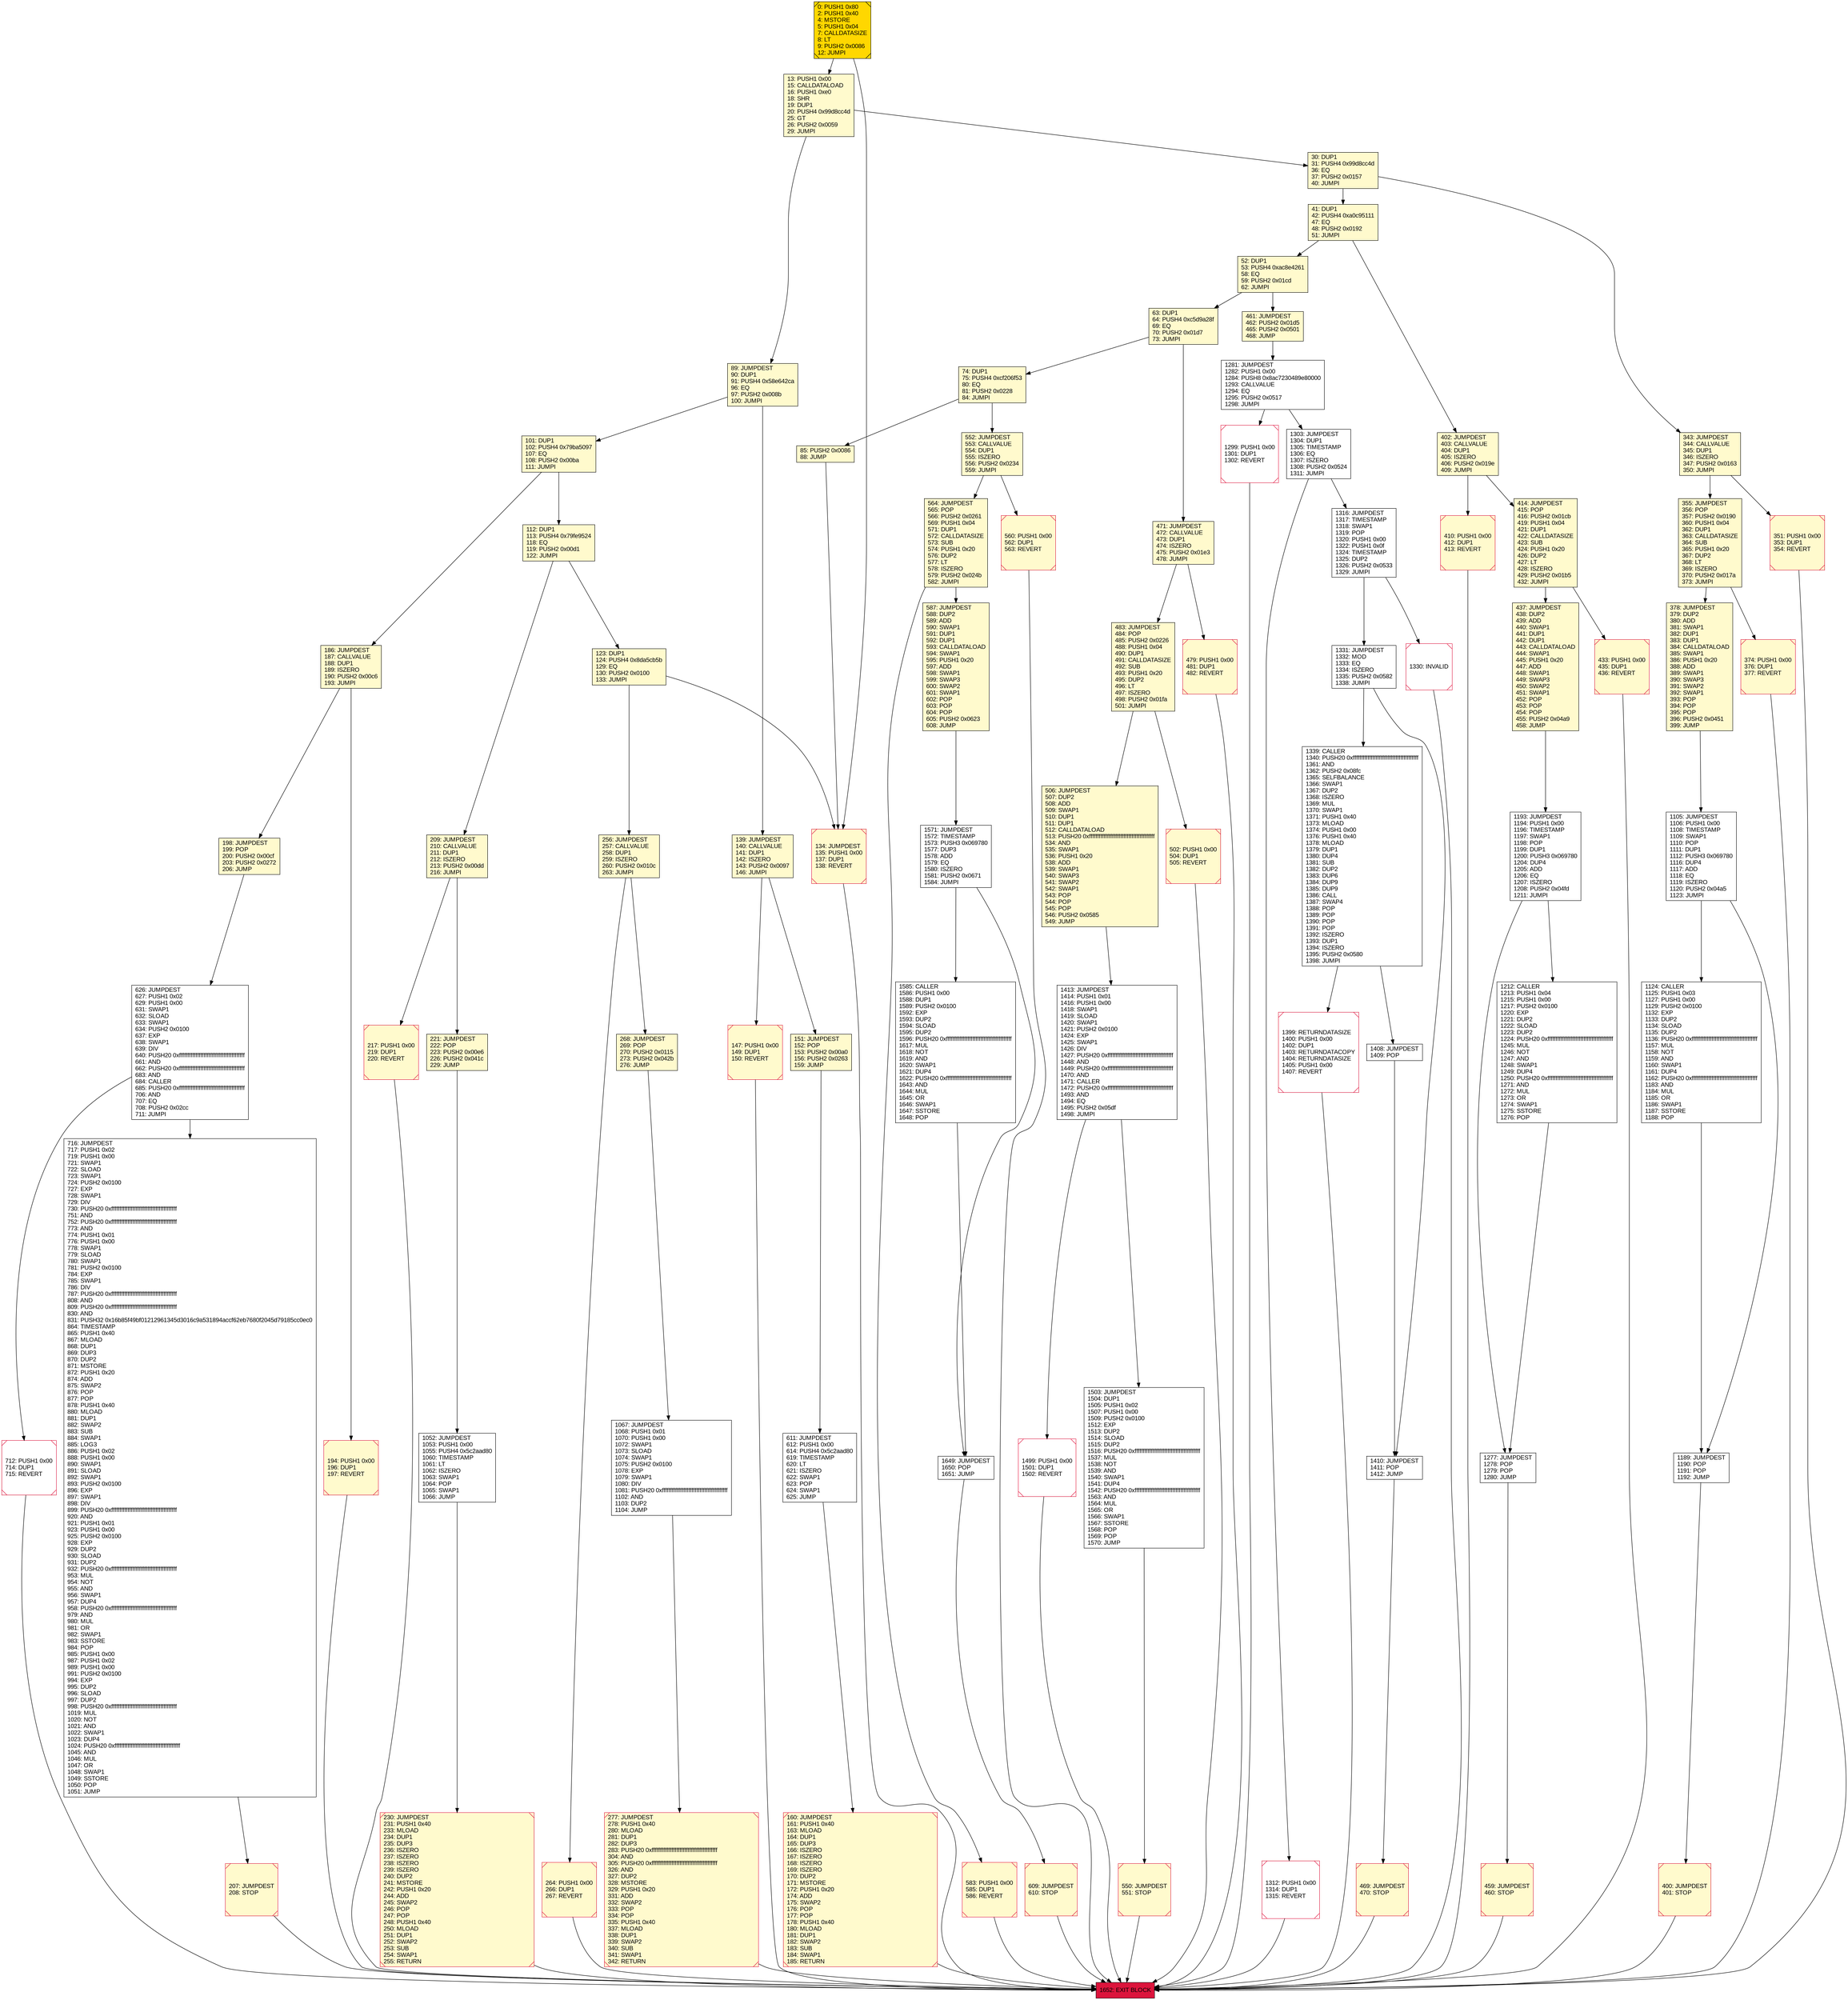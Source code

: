 digraph G {
bgcolor=transparent rankdir=UD;
node [shape=box style=filled color=black fillcolor=white fontname=arial fontcolor=black];
13 [label="13: PUSH1 0x00\l15: CALLDATALOAD\l16: PUSH1 0xe0\l18: SHR\l19: DUP1\l20: PUSH4 0x99d8cc4d\l25: GT\l26: PUSH2 0x0059\l29: JUMPI\l" fillcolor=lemonchiffon ];
1312 [label="1312: PUSH1 0x00\l1314: DUP1\l1315: REVERT\l" shape=Msquare color=crimson ];
134 [label="134: JUMPDEST\l135: PUSH1 0x00\l137: DUP1\l138: REVERT\l" fillcolor=lemonchiffon shape=Msquare color=crimson ];
400 [label="400: JUMPDEST\l401: STOP\l" fillcolor=lemonchiffon shape=Msquare color=crimson ];
1124 [label="1124: CALLER\l1125: PUSH1 0x03\l1127: PUSH1 0x00\l1129: PUSH2 0x0100\l1132: EXP\l1133: DUP2\l1134: SLOAD\l1135: DUP2\l1136: PUSH20 0xffffffffffffffffffffffffffffffffffffffff\l1157: MUL\l1158: NOT\l1159: AND\l1160: SWAP1\l1161: DUP4\l1162: PUSH20 0xffffffffffffffffffffffffffffffffffffffff\l1183: AND\l1184: MUL\l1185: OR\l1186: SWAP1\l1187: SSTORE\l1188: POP\l" ];
461 [label="461: JUMPDEST\l462: PUSH2 0x01d5\l465: PUSH2 0x0501\l468: JUMP\l" fillcolor=lemonchiffon ];
1052 [label="1052: JUMPDEST\l1053: PUSH1 0x00\l1055: PUSH4 0x5c2aad80\l1060: TIMESTAMP\l1061: LT\l1062: ISZERO\l1063: SWAP1\l1064: POP\l1065: SWAP1\l1066: JUMP\l" ];
1571 [label="1571: JUMPDEST\l1572: TIMESTAMP\l1573: PUSH3 0x069780\l1577: DUP3\l1578: ADD\l1579: EQ\l1580: ISZERO\l1581: PUSH2 0x0671\l1584: JUMPI\l" ];
1330 [label="1330: INVALID\l" shape=Msquare color=crimson ];
437 [label="437: JUMPDEST\l438: DUP2\l439: ADD\l440: SWAP1\l441: DUP1\l442: DUP1\l443: CALLDATALOAD\l444: SWAP1\l445: PUSH1 0x20\l447: ADD\l448: SWAP1\l449: SWAP3\l450: SWAP2\l451: SWAP1\l452: POP\l453: POP\l454: POP\l455: PUSH2 0x04a9\l458: JUMP\l" fillcolor=lemonchiffon ];
433 [label="433: PUSH1 0x00\l435: DUP1\l436: REVERT\l" fillcolor=lemonchiffon shape=Msquare color=crimson ];
471 [label="471: JUMPDEST\l472: CALLVALUE\l473: DUP1\l474: ISZERO\l475: PUSH2 0x01e3\l478: JUMPI\l" fillcolor=lemonchiffon ];
560 [label="560: PUSH1 0x00\l562: DUP1\l563: REVERT\l" fillcolor=lemonchiffon shape=Msquare color=crimson ];
1331 [label="1331: JUMPDEST\l1332: MOD\l1333: EQ\l1334: ISZERO\l1335: PUSH2 0x0582\l1338: JUMPI\l" ];
1503 [label="1503: JUMPDEST\l1504: DUP1\l1505: PUSH1 0x02\l1507: PUSH1 0x00\l1509: PUSH2 0x0100\l1512: EXP\l1513: DUP2\l1514: SLOAD\l1515: DUP2\l1516: PUSH20 0xffffffffffffffffffffffffffffffffffffffff\l1537: MUL\l1538: NOT\l1539: AND\l1540: SWAP1\l1541: DUP4\l1542: PUSH20 0xffffffffffffffffffffffffffffffffffffffff\l1563: AND\l1564: MUL\l1565: OR\l1566: SWAP1\l1567: SSTORE\l1568: POP\l1569: POP\l1570: JUMP\l" ];
160 [label="160: JUMPDEST\l161: PUSH1 0x40\l163: MLOAD\l164: DUP1\l165: DUP3\l166: ISZERO\l167: ISZERO\l168: ISZERO\l169: ISZERO\l170: DUP2\l171: MSTORE\l172: PUSH1 0x20\l174: ADD\l175: SWAP2\l176: POP\l177: POP\l178: PUSH1 0x40\l180: MLOAD\l181: DUP1\l182: SWAP2\l183: SUB\l184: SWAP1\l185: RETURN\l" fillcolor=lemonchiffon shape=Msquare color=crimson ];
30 [label="30: DUP1\l31: PUSH4 0x99d8cc4d\l36: EQ\l37: PUSH2 0x0157\l40: JUMPI\l" fillcolor=lemonchiffon ];
256 [label="256: JUMPDEST\l257: CALLVALUE\l258: DUP1\l259: ISZERO\l260: PUSH2 0x010c\l263: JUMPI\l" fillcolor=lemonchiffon ];
198 [label="198: JUMPDEST\l199: POP\l200: PUSH2 0x00cf\l203: PUSH2 0x0272\l206: JUMP\l" fillcolor=lemonchiffon ];
552 [label="552: JUMPDEST\l553: CALLVALUE\l554: DUP1\l555: ISZERO\l556: PUSH2 0x0234\l559: JUMPI\l" fillcolor=lemonchiffon ];
1410 [label="1410: JUMPDEST\l1411: POP\l1412: JUMP\l" ];
264 [label="264: PUSH1 0x00\l266: DUP1\l267: REVERT\l" fillcolor=lemonchiffon shape=Msquare color=crimson ];
1303 [label="1303: JUMPDEST\l1304: DUP1\l1305: TIMESTAMP\l1306: EQ\l1307: ISZERO\l1308: PUSH2 0x0524\l1311: JUMPI\l" ];
41 [label="41: DUP1\l42: PUSH4 0xa0c95111\l47: EQ\l48: PUSH2 0x0192\l51: JUMPI\l" fillcolor=lemonchiffon ];
1408 [label="1408: JUMPDEST\l1409: POP\l" ];
147 [label="147: PUSH1 0x00\l149: DUP1\l150: REVERT\l" fillcolor=lemonchiffon shape=Msquare color=crimson ];
550 [label="550: JUMPDEST\l551: STOP\l" fillcolor=lemonchiffon shape=Msquare color=crimson ];
1299 [label="1299: PUSH1 0x00\l1301: DUP1\l1302: REVERT\l" shape=Msquare color=crimson ];
209 [label="209: JUMPDEST\l210: CALLVALUE\l211: DUP1\l212: ISZERO\l213: PUSH2 0x00dd\l216: JUMPI\l" fillcolor=lemonchiffon ];
1277 [label="1277: JUMPDEST\l1278: POP\l1279: POP\l1280: JUMP\l" ];
112 [label="112: DUP1\l113: PUSH4 0x79fe9524\l118: EQ\l119: PUSH2 0x00d1\l122: JUMPI\l" fillcolor=lemonchiffon ];
1067 [label="1067: JUMPDEST\l1068: PUSH1 0x01\l1070: PUSH1 0x00\l1072: SWAP1\l1073: SLOAD\l1074: SWAP1\l1075: PUSH2 0x0100\l1078: EXP\l1079: SWAP1\l1080: DIV\l1081: PUSH20 0xffffffffffffffffffffffffffffffffffffffff\l1102: AND\l1103: DUP2\l1104: JUMP\l" ];
506 [label="506: JUMPDEST\l507: DUP2\l508: ADD\l509: SWAP1\l510: DUP1\l511: DUP1\l512: CALLDATALOAD\l513: PUSH20 0xffffffffffffffffffffffffffffffffffffffff\l534: AND\l535: SWAP1\l536: PUSH1 0x20\l538: ADD\l539: SWAP1\l540: SWAP3\l541: SWAP2\l542: SWAP1\l543: POP\l544: POP\l545: POP\l546: PUSH2 0x0585\l549: JUMP\l" fillcolor=lemonchiffon ];
410 [label="410: PUSH1 0x00\l412: DUP1\l413: REVERT\l" fillcolor=lemonchiffon shape=Msquare color=crimson ];
74 [label="74: DUP1\l75: PUSH4 0xcf206f53\l80: EQ\l81: PUSH2 0x0228\l84: JUMPI\l" fillcolor=lemonchiffon ];
1585 [label="1585: CALLER\l1586: PUSH1 0x00\l1588: DUP1\l1589: PUSH2 0x0100\l1592: EXP\l1593: DUP2\l1594: SLOAD\l1595: DUP2\l1596: PUSH20 0xffffffffffffffffffffffffffffffffffffffff\l1617: MUL\l1618: NOT\l1619: AND\l1620: SWAP1\l1621: DUP4\l1622: PUSH20 0xffffffffffffffffffffffffffffffffffffffff\l1643: AND\l1644: MUL\l1645: OR\l1646: SWAP1\l1647: SSTORE\l1648: POP\l" ];
101 [label="101: DUP1\l102: PUSH4 0x79ba5097\l107: EQ\l108: PUSH2 0x00ba\l111: JUMPI\l" fillcolor=lemonchiffon ];
626 [label="626: JUMPDEST\l627: PUSH1 0x02\l629: PUSH1 0x00\l631: SWAP1\l632: SLOAD\l633: SWAP1\l634: PUSH2 0x0100\l637: EXP\l638: SWAP1\l639: DIV\l640: PUSH20 0xffffffffffffffffffffffffffffffffffffffff\l661: AND\l662: PUSH20 0xffffffffffffffffffffffffffffffffffffffff\l683: AND\l684: CALLER\l685: PUSH20 0xffffffffffffffffffffffffffffffffffffffff\l706: AND\l707: EQ\l708: PUSH2 0x02cc\l711: JUMPI\l" ];
1281 [label="1281: JUMPDEST\l1282: PUSH1 0x00\l1284: PUSH8 0x8ac7230489e80000\l1293: CALLVALUE\l1294: EQ\l1295: PUSH2 0x0517\l1298: JUMPI\l" ];
469 [label="469: JUMPDEST\l470: STOP\l" fillcolor=lemonchiffon shape=Msquare color=crimson ];
277 [label="277: JUMPDEST\l278: PUSH1 0x40\l280: MLOAD\l281: DUP1\l282: DUP3\l283: PUSH20 0xffffffffffffffffffffffffffffffffffffffff\l304: AND\l305: PUSH20 0xffffffffffffffffffffffffffffffffffffffff\l326: AND\l327: DUP2\l328: MSTORE\l329: PUSH1 0x20\l331: ADD\l332: SWAP2\l333: POP\l334: POP\l335: PUSH1 0x40\l337: MLOAD\l338: DUP1\l339: SWAP2\l340: SUB\l341: SWAP1\l342: RETURN\l" fillcolor=lemonchiffon shape=Msquare color=crimson ];
343 [label="343: JUMPDEST\l344: CALLVALUE\l345: DUP1\l346: ISZERO\l347: PUSH2 0x0163\l350: JUMPI\l" fillcolor=lemonchiffon ];
63 [label="63: DUP1\l64: PUSH4 0xc5d9a28f\l69: EQ\l70: PUSH2 0x01d7\l73: JUMPI\l" fillcolor=lemonchiffon ];
378 [label="378: JUMPDEST\l379: DUP2\l380: ADD\l381: SWAP1\l382: DUP1\l383: DUP1\l384: CALLDATALOAD\l385: SWAP1\l386: PUSH1 0x20\l388: ADD\l389: SWAP1\l390: SWAP3\l391: SWAP2\l392: SWAP1\l393: POP\l394: POP\l395: POP\l396: PUSH2 0x0451\l399: JUMP\l" fillcolor=lemonchiffon ];
1413 [label="1413: JUMPDEST\l1414: PUSH1 0x01\l1416: PUSH1 0x00\l1418: SWAP1\l1419: SLOAD\l1420: SWAP1\l1421: PUSH2 0x0100\l1424: EXP\l1425: SWAP1\l1426: DIV\l1427: PUSH20 0xffffffffffffffffffffffffffffffffffffffff\l1448: AND\l1449: PUSH20 0xffffffffffffffffffffffffffffffffffffffff\l1470: AND\l1471: CALLER\l1472: PUSH20 0xffffffffffffffffffffffffffffffffffffffff\l1493: AND\l1494: EQ\l1495: PUSH2 0x05df\l1498: JUMPI\l" ];
564 [label="564: JUMPDEST\l565: POP\l566: PUSH2 0x0261\l569: PUSH1 0x04\l571: DUP1\l572: CALLDATASIZE\l573: SUB\l574: PUSH1 0x20\l576: DUP2\l577: LT\l578: ISZERO\l579: PUSH2 0x024b\l582: JUMPI\l" fillcolor=lemonchiffon ];
123 [label="123: DUP1\l124: PUSH4 0x8da5cb5b\l129: EQ\l130: PUSH2 0x0100\l133: JUMPI\l" fillcolor=lemonchiffon ];
52 [label="52: DUP1\l53: PUSH4 0xac8e4261\l58: EQ\l59: PUSH2 0x01cd\l62: JUMPI\l" fillcolor=lemonchiffon ];
1316 [label="1316: JUMPDEST\l1317: TIMESTAMP\l1318: SWAP1\l1319: POP\l1320: PUSH1 0x00\l1322: PUSH1 0x0f\l1324: TIMESTAMP\l1325: DUP2\l1326: PUSH2 0x0533\l1329: JUMPI\l" ];
1339 [label="1339: CALLER\l1340: PUSH20 0xffffffffffffffffffffffffffffffffffffffff\l1361: AND\l1362: PUSH2 0x08fc\l1365: SELFBALANCE\l1366: SWAP1\l1367: DUP2\l1368: ISZERO\l1369: MUL\l1370: SWAP1\l1371: PUSH1 0x40\l1373: MLOAD\l1374: PUSH1 0x00\l1376: PUSH1 0x40\l1378: MLOAD\l1379: DUP1\l1380: DUP4\l1381: SUB\l1382: DUP2\l1383: DUP6\l1384: DUP9\l1385: DUP9\l1386: CALL\l1387: SWAP4\l1388: POP\l1389: POP\l1390: POP\l1391: POP\l1392: ISZERO\l1393: DUP1\l1394: ISZERO\l1395: PUSH2 0x0580\l1398: JUMPI\l" ];
355 [label="355: JUMPDEST\l356: POP\l357: PUSH2 0x0190\l360: PUSH1 0x04\l362: DUP1\l363: CALLDATASIZE\l364: SUB\l365: PUSH1 0x20\l367: DUP2\l368: LT\l369: ISZERO\l370: PUSH2 0x017a\l373: JUMPI\l" fillcolor=lemonchiffon ];
1649 [label="1649: JUMPDEST\l1650: POP\l1651: JUMP\l" ];
374 [label="374: PUSH1 0x00\l376: DUP1\l377: REVERT\l" fillcolor=lemonchiffon shape=Msquare color=crimson ];
502 [label="502: PUSH1 0x00\l504: DUP1\l505: REVERT\l" fillcolor=lemonchiffon shape=Msquare color=crimson ];
483 [label="483: JUMPDEST\l484: POP\l485: PUSH2 0x0226\l488: PUSH1 0x04\l490: DUP1\l491: CALLDATASIZE\l492: SUB\l493: PUSH1 0x20\l495: DUP2\l496: LT\l497: ISZERO\l498: PUSH2 0x01fa\l501: JUMPI\l" fillcolor=lemonchiffon ];
0 [label="0: PUSH1 0x80\l2: PUSH1 0x40\l4: MSTORE\l5: PUSH1 0x04\l7: CALLDATASIZE\l8: LT\l9: PUSH2 0x0086\l12: JUMPI\l" fillcolor=lemonchiffon shape=Msquare fillcolor=gold ];
402 [label="402: JUMPDEST\l403: CALLVALUE\l404: DUP1\l405: ISZERO\l406: PUSH2 0x019e\l409: JUMPI\l" fillcolor=lemonchiffon ];
230 [label="230: JUMPDEST\l231: PUSH1 0x40\l233: MLOAD\l234: DUP1\l235: DUP3\l236: ISZERO\l237: ISZERO\l238: ISZERO\l239: ISZERO\l240: DUP2\l241: MSTORE\l242: PUSH1 0x20\l244: ADD\l245: SWAP2\l246: POP\l247: POP\l248: PUSH1 0x40\l250: MLOAD\l251: DUP1\l252: SWAP2\l253: SUB\l254: SWAP1\l255: RETURN\l" fillcolor=lemonchiffon shape=Msquare color=crimson ];
207 [label="207: JUMPDEST\l208: STOP\l" fillcolor=lemonchiffon shape=Msquare color=crimson ];
414 [label="414: JUMPDEST\l415: POP\l416: PUSH2 0x01cb\l419: PUSH1 0x04\l421: DUP1\l422: CALLDATASIZE\l423: SUB\l424: PUSH1 0x20\l426: DUP2\l427: LT\l428: ISZERO\l429: PUSH2 0x01b5\l432: JUMPI\l" fillcolor=lemonchiffon ];
459 [label="459: JUMPDEST\l460: STOP\l" fillcolor=lemonchiffon shape=Msquare color=crimson ];
151 [label="151: JUMPDEST\l152: POP\l153: PUSH2 0x00a0\l156: PUSH2 0x0263\l159: JUMP\l" fillcolor=lemonchiffon ];
186 [label="186: JUMPDEST\l187: CALLVALUE\l188: DUP1\l189: ISZERO\l190: PUSH2 0x00c6\l193: JUMPI\l" fillcolor=lemonchiffon ];
587 [label="587: JUMPDEST\l588: DUP2\l589: ADD\l590: SWAP1\l591: DUP1\l592: DUP1\l593: CALLDATALOAD\l594: SWAP1\l595: PUSH1 0x20\l597: ADD\l598: SWAP1\l599: SWAP3\l600: SWAP2\l601: SWAP1\l602: POP\l603: POP\l604: POP\l605: PUSH2 0x0623\l608: JUMP\l" fillcolor=lemonchiffon ];
139 [label="139: JUMPDEST\l140: CALLVALUE\l141: DUP1\l142: ISZERO\l143: PUSH2 0x0097\l146: JUMPI\l" fillcolor=lemonchiffon ];
194 [label="194: PUSH1 0x00\l196: DUP1\l197: REVERT\l" fillcolor=lemonchiffon shape=Msquare color=crimson ];
583 [label="583: PUSH1 0x00\l585: DUP1\l586: REVERT\l" fillcolor=lemonchiffon shape=Msquare color=crimson ];
712 [label="712: PUSH1 0x00\l714: DUP1\l715: REVERT\l" shape=Msquare color=crimson ];
1399 [label="1399: RETURNDATASIZE\l1400: PUSH1 0x00\l1402: DUP1\l1403: RETURNDATACOPY\l1404: RETURNDATASIZE\l1405: PUSH1 0x00\l1407: REVERT\l" shape=Msquare color=crimson ];
221 [label="221: JUMPDEST\l222: POP\l223: PUSH2 0x00e6\l226: PUSH2 0x041c\l229: JUMP\l" fillcolor=lemonchiffon ];
1189 [label="1189: JUMPDEST\l1190: POP\l1191: POP\l1192: JUMP\l" ];
1212 [label="1212: CALLER\l1213: PUSH1 0x04\l1215: PUSH1 0x00\l1217: PUSH2 0x0100\l1220: EXP\l1221: DUP2\l1222: SLOAD\l1223: DUP2\l1224: PUSH20 0xffffffffffffffffffffffffffffffffffffffff\l1245: MUL\l1246: NOT\l1247: AND\l1248: SWAP1\l1249: DUP4\l1250: PUSH20 0xffffffffffffffffffffffffffffffffffffffff\l1271: AND\l1272: MUL\l1273: OR\l1274: SWAP1\l1275: SSTORE\l1276: POP\l" ];
716 [label="716: JUMPDEST\l717: PUSH1 0x02\l719: PUSH1 0x00\l721: SWAP1\l722: SLOAD\l723: SWAP1\l724: PUSH2 0x0100\l727: EXP\l728: SWAP1\l729: DIV\l730: PUSH20 0xffffffffffffffffffffffffffffffffffffffff\l751: AND\l752: PUSH20 0xffffffffffffffffffffffffffffffffffffffff\l773: AND\l774: PUSH1 0x01\l776: PUSH1 0x00\l778: SWAP1\l779: SLOAD\l780: SWAP1\l781: PUSH2 0x0100\l784: EXP\l785: SWAP1\l786: DIV\l787: PUSH20 0xffffffffffffffffffffffffffffffffffffffff\l808: AND\l809: PUSH20 0xffffffffffffffffffffffffffffffffffffffff\l830: AND\l831: PUSH32 0x16b85f49bf01212961345d3016c9a531894accf62eb7680f2045d79185cc0ec0\l864: TIMESTAMP\l865: PUSH1 0x40\l867: MLOAD\l868: DUP1\l869: DUP3\l870: DUP2\l871: MSTORE\l872: PUSH1 0x20\l874: ADD\l875: SWAP2\l876: POP\l877: POP\l878: PUSH1 0x40\l880: MLOAD\l881: DUP1\l882: SWAP2\l883: SUB\l884: SWAP1\l885: LOG3\l886: PUSH1 0x02\l888: PUSH1 0x00\l890: SWAP1\l891: SLOAD\l892: SWAP1\l893: PUSH2 0x0100\l896: EXP\l897: SWAP1\l898: DIV\l899: PUSH20 0xffffffffffffffffffffffffffffffffffffffff\l920: AND\l921: PUSH1 0x01\l923: PUSH1 0x00\l925: PUSH2 0x0100\l928: EXP\l929: DUP2\l930: SLOAD\l931: DUP2\l932: PUSH20 0xffffffffffffffffffffffffffffffffffffffff\l953: MUL\l954: NOT\l955: AND\l956: SWAP1\l957: DUP4\l958: PUSH20 0xffffffffffffffffffffffffffffffffffffffff\l979: AND\l980: MUL\l981: OR\l982: SWAP1\l983: SSTORE\l984: POP\l985: PUSH1 0x00\l987: PUSH1 0x02\l989: PUSH1 0x00\l991: PUSH2 0x0100\l994: EXP\l995: DUP2\l996: SLOAD\l997: DUP2\l998: PUSH20 0xffffffffffffffffffffffffffffffffffffffff\l1019: MUL\l1020: NOT\l1021: AND\l1022: SWAP1\l1023: DUP4\l1024: PUSH20 0xffffffffffffffffffffffffffffffffffffffff\l1045: AND\l1046: MUL\l1047: OR\l1048: SWAP1\l1049: SSTORE\l1050: POP\l1051: JUMP\l" ];
1652 [label="1652: EXIT BLOCK\l" fillcolor=crimson ];
611 [label="611: JUMPDEST\l612: PUSH1 0x00\l614: PUSH4 0x5c2aad80\l619: TIMESTAMP\l620: LT\l621: ISZERO\l622: SWAP1\l623: POP\l624: SWAP1\l625: JUMP\l" ];
1105 [label="1105: JUMPDEST\l1106: PUSH1 0x00\l1108: TIMESTAMP\l1109: SWAP1\l1110: POP\l1111: DUP1\l1112: PUSH3 0x069780\l1116: DUP4\l1117: ADD\l1118: EQ\l1119: ISZERO\l1120: PUSH2 0x04a5\l1123: JUMPI\l" ];
89 [label="89: JUMPDEST\l90: DUP1\l91: PUSH4 0x58e642ca\l96: EQ\l97: PUSH2 0x008b\l100: JUMPI\l" fillcolor=lemonchiffon ];
609 [label="609: JUMPDEST\l610: STOP\l" fillcolor=lemonchiffon shape=Msquare color=crimson ];
85 [label="85: PUSH2 0x0086\l88: JUMP\l" fillcolor=lemonchiffon ];
217 [label="217: PUSH1 0x00\l219: DUP1\l220: REVERT\l" fillcolor=lemonchiffon shape=Msquare color=crimson ];
1499 [label="1499: PUSH1 0x00\l1501: DUP1\l1502: REVERT\l" shape=Msquare color=crimson ];
1193 [label="1193: JUMPDEST\l1194: PUSH1 0x00\l1196: TIMESTAMP\l1197: SWAP1\l1198: POP\l1199: DUP1\l1200: PUSH3 0x069780\l1204: DUP4\l1205: ADD\l1206: EQ\l1207: ISZERO\l1208: PUSH2 0x04fd\l1211: JUMPI\l" ];
351 [label="351: PUSH1 0x00\l353: DUP1\l354: REVERT\l" fillcolor=lemonchiffon shape=Msquare color=crimson ];
479 [label="479: PUSH1 0x00\l481: DUP1\l482: REVERT\l" fillcolor=lemonchiffon shape=Msquare color=crimson ];
268 [label="268: JUMPDEST\l269: POP\l270: PUSH2 0x0115\l273: PUSH2 0x042b\l276: JUMP\l" fillcolor=lemonchiffon ];
186 -> 194;
355 -> 374;
52 -> 63;
402 -> 414;
479 -> 1652;
217 -> 1652;
1499 -> 1652;
151 -> 611;
1408 -> 1410;
194 -> 1652;
1399 -> 1652;
1105 -> 1189;
712 -> 1652;
13 -> 30;
502 -> 1652;
564 -> 587;
626 -> 712;
1503 -> 550;
716 -> 207;
459 -> 1652;
564 -> 583;
207 -> 1652;
626 -> 716;
277 -> 1652;
1413 -> 1499;
469 -> 1652;
1339 -> 1399;
1316 -> 1330;
1331 -> 1339;
147 -> 1652;
123 -> 134;
268 -> 1067;
74 -> 85;
461 -> 1281;
209 -> 217;
414 -> 433;
410 -> 1652;
139 -> 147;
1052 -> 230;
414 -> 437;
1212 -> 1277;
209 -> 221;
1571 -> 1649;
101 -> 186;
402 -> 410;
433 -> 1652;
611 -> 160;
41 -> 402;
1124 -> 1189;
1281 -> 1303;
471 -> 479;
483 -> 506;
400 -> 1652;
1105 -> 1124;
437 -> 1193;
85 -> 134;
13 -> 89;
63 -> 74;
112 -> 123;
609 -> 1652;
112 -> 209;
139 -> 151;
101 -> 112;
256 -> 264;
351 -> 1652;
483 -> 502;
30 -> 41;
583 -> 1652;
1193 -> 1212;
89 -> 139;
74 -> 552;
343 -> 355;
355 -> 378;
374 -> 1652;
1649 -> 609;
1303 -> 1312;
230 -> 1652;
1571 -> 1585;
552 -> 560;
343 -> 351;
1331 -> 1410;
378 -> 1105;
52 -> 461;
186 -> 198;
550 -> 1652;
1299 -> 1652;
471 -> 483;
89 -> 101;
1193 -> 1277;
1413 -> 1503;
63 -> 471;
0 -> 13;
0 -> 134;
256 -> 268;
264 -> 1652;
1316 -> 1331;
1339 -> 1408;
1303 -> 1316;
1410 -> 469;
198 -> 626;
221 -> 1052;
560 -> 1652;
123 -> 256;
160 -> 1652;
1585 -> 1649;
1277 -> 459;
1189 -> 400;
30 -> 343;
552 -> 564;
587 -> 1571;
1067 -> 277;
1281 -> 1299;
1312 -> 1652;
134 -> 1652;
1330 -> 1652;
41 -> 52;
506 -> 1413;
}